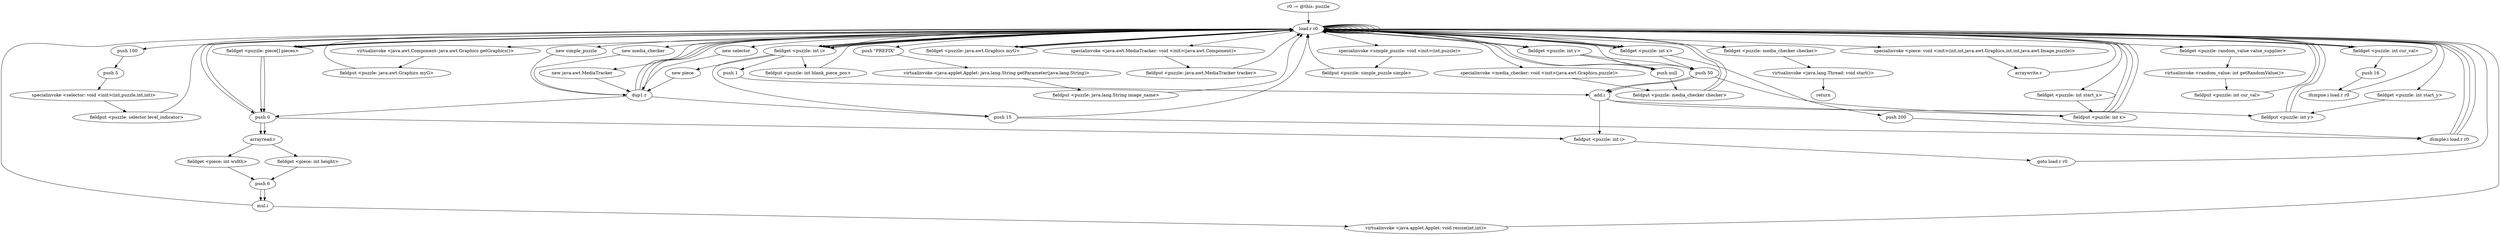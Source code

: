 digraph "" {
    "r0 := @this: puzzle"
    "load.r r0"
    "r0 := @this: puzzle"->"load.r r0";
    "load.r r0"->"load.r r0";
    "virtualinvoke <java.awt.Component: java.awt.Graphics getGraphics()>"
    "load.r r0"->"virtualinvoke <java.awt.Component: java.awt.Graphics getGraphics()>";
    "fieldput <puzzle: java.awt.Graphics myG>"
    "virtualinvoke <java.awt.Component: java.awt.Graphics getGraphics()>"->"fieldput <puzzle: java.awt.Graphics myG>";
    "fieldput <puzzle: java.awt.Graphics myG>"->"load.r r0";
    "push null"
    "load.r r0"->"push null";
    "fieldput <puzzle: media_checker checker>"
    "push null"->"fieldput <puzzle: media_checker checker>";
    "fieldput <puzzle: media_checker checker>"->"load.r r0";
    "new java.awt.MediaTracker"
    "load.r r0"->"new java.awt.MediaTracker";
    "dup1.r"
    "new java.awt.MediaTracker"->"dup1.r";
    "dup1.r"->"load.r r0";
    "specialinvoke <java.awt.MediaTracker: void <init>(java.awt.Component)>"
    "load.r r0"->"specialinvoke <java.awt.MediaTracker: void <init>(java.awt.Component)>";
    "fieldput <puzzle: java.awt.MediaTracker tracker>"
    "specialinvoke <java.awt.MediaTracker: void <init>(java.awt.Component)>"->"fieldput <puzzle: java.awt.MediaTracker tracker>";
    "fieldput <puzzle: java.awt.MediaTracker tracker>"->"load.r r0";
    "new selector"
    "load.r r0"->"new selector";
    "new selector"->"dup1.r";
    "push 0"
    "dup1.r"->"push 0";
    "push 0"->"load.r r0";
    "push 100"
    "load.r r0"->"push 100";
    "push 5"
    "push 100"->"push 5";
    "specialinvoke <selector: void <init>(int,puzzle,int,int)>"
    "push 5"->"specialinvoke <selector: void <init>(int,puzzle,int,int)>";
    "fieldput <puzzle: selector level_indicator>"
    "specialinvoke <selector: void <init>(int,puzzle,int,int)>"->"fieldput <puzzle: selector level_indicator>";
    "fieldput <puzzle: selector level_indicator>"->"load.r r0";
    "load.r r0"->"load.r r0";
    "push \"PREFIX\""
    "load.r r0"->"push \"PREFIX\"";
    "virtualinvoke <java.applet.Applet: java.lang.String getParameter(java.lang.String)>"
    "push \"PREFIX\""->"virtualinvoke <java.applet.Applet: java.lang.String getParameter(java.lang.String)>";
    "fieldput <puzzle: java.lang.String image_name>"
    "virtualinvoke <java.applet.Applet: java.lang.String getParameter(java.lang.String)>"->"fieldput <puzzle: java.lang.String image_name>";
    "fieldput <puzzle: java.lang.String image_name>"->"load.r r0";
    "load.r r0"->"load.r r0";
    "fieldget <puzzle: int start_x>"
    "load.r r0"->"fieldget <puzzle: int start_x>";
    "fieldput <puzzle: int x>"
    "fieldget <puzzle: int start_x>"->"fieldput <puzzle: int x>";
    "fieldput <puzzle: int x>"->"load.r r0";
    "load.r r0"->"load.r r0";
    "fieldget <puzzle: int start_y>"
    "load.r r0"->"fieldget <puzzle: int start_y>";
    "fieldput <puzzle: int y>"
    "fieldget <puzzle: int start_y>"->"fieldput <puzzle: int y>";
    "fieldput <puzzle: int y>"->"load.r r0";
    "load.r r0"->"push 0";
    "fieldput <puzzle: int i>"
    "push 0"->"fieldput <puzzle: int i>";
    "goto load.r r0"
    "fieldput <puzzle: int i>"->"goto load.r r0";
    "goto load.r r0"->"load.r r0";
    "fieldget <puzzle: int i>"
    "load.r r0"->"fieldget <puzzle: int i>";
    "push 15"
    "fieldget <puzzle: int i>"->"push 15";
    "ifcmple.i load.r r0"
    "push 15"->"ifcmple.i load.r r0";
    "ifcmple.i load.r r0"->"load.r r0";
    "new simple_puzzle"
    "load.r r0"->"new simple_puzzle";
    "new simple_puzzle"->"dup1.r";
    "dup1.r"->"push 15";
    "push 15"->"load.r r0";
    "specialinvoke <simple_puzzle: void <init>(int,puzzle)>"
    "load.r r0"->"specialinvoke <simple_puzzle: void <init>(int,puzzle)>";
    "fieldput <puzzle: simple_puzzle simple>"
    "specialinvoke <simple_puzzle: void <init>(int,puzzle)>"->"fieldput <puzzle: simple_puzzle simple>";
    "fieldput <puzzle: simple_puzzle simple>"->"load.r r0";
    "load.r r0"->"load.r r0";
    "fieldget <puzzle: piece[] pieces>"
    "load.r r0"->"fieldget <puzzle: piece[] pieces>";
    "fieldget <puzzle: piece[] pieces>"->"push 0";
    "arrayread.r"
    "push 0"->"arrayread.r";
    "fieldget <piece: int width>"
    "arrayread.r"->"fieldget <piece: int width>";
    "push 6"
    "fieldget <piece: int width>"->"push 6";
    "mul.i"
    "push 6"->"mul.i";
    "mul.i"->"load.r r0";
    "load.r r0"->"fieldget <puzzle: piece[] pieces>";
    "fieldget <puzzle: piece[] pieces>"->"push 0";
    "push 0"->"arrayread.r";
    "fieldget <piece: int height>"
    "arrayread.r"->"fieldget <piece: int height>";
    "fieldget <piece: int height>"->"push 6";
    "push 6"->"mul.i";
    "virtualinvoke <java.applet.Applet: void resize(int,int)>"
    "mul.i"->"virtualinvoke <java.applet.Applet: void resize(int,int)>";
    "virtualinvoke <java.applet.Applet: void resize(int,int)>"->"load.r r0";
    "new media_checker"
    "load.r r0"->"new media_checker";
    "new media_checker"->"dup1.r";
    "dup1.r"->"load.r r0";
    "fieldget <puzzle: java.awt.Graphics myG>"
    "load.r r0"->"fieldget <puzzle: java.awt.Graphics myG>";
    "fieldget <puzzle: java.awt.Graphics myG>"->"load.r r0";
    "specialinvoke <media_checker: void <init>(java.awt.Graphics,puzzle)>"
    "load.r r0"->"specialinvoke <media_checker: void <init>(java.awt.Graphics,puzzle)>";
    "specialinvoke <media_checker: void <init>(java.awt.Graphics,puzzle)>"->"fieldput <puzzle: media_checker checker>";
    "fieldput <puzzle: media_checker checker>"->"load.r r0";
    "fieldget <puzzle: media_checker checker>"
    "load.r r0"->"fieldget <puzzle: media_checker checker>";
    "virtualinvoke <java.lang.Thread: void start()>"
    "fieldget <puzzle: media_checker checker>"->"virtualinvoke <java.lang.Thread: void start()>";
    "return"
    "virtualinvoke <java.lang.Thread: void start()>"->"return";
    "ifcmple.i load.r r0"->"load.r r0";
    "load.r r0"->"load.r r0";
    "fieldget <puzzle: random_value value_supplier>"
    "load.r r0"->"fieldget <puzzle: random_value value_supplier>";
    "virtualinvoke <random_value: int getRandomValue()>"
    "fieldget <puzzle: random_value value_supplier>"->"virtualinvoke <random_value: int getRandomValue()>";
    "fieldput <puzzle: int cur_val>"
    "virtualinvoke <random_value: int getRandomValue()>"->"fieldput <puzzle: int cur_val>";
    "fieldput <puzzle: int cur_val>"->"load.r r0";
    "fieldget <puzzle: int cur_val>"
    "load.r r0"->"fieldget <puzzle: int cur_val>";
    "push 16"
    "fieldget <puzzle: int cur_val>"->"push 16";
    "ifcmpne.i load.r r0"
    "push 16"->"ifcmpne.i load.r r0";
    "ifcmpne.i load.r r0"->"load.r r0";
    "load.r r0"->"load.r r0";
    "load.r r0"->"fieldget <puzzle: int i>";
    "fieldput <puzzle: int blank_piece_pos>"
    "fieldget <puzzle: int i>"->"fieldput <puzzle: int blank_piece_pos>";
    "fieldput <puzzle: int blank_piece_pos>"->"load.r r0";
    "load.r r0"->"fieldget <puzzle: piece[] pieces>";
    "fieldget <puzzle: piece[] pieces>"->"load.r r0";
    "load.r r0"->"fieldget <puzzle: int i>";
    "new piece"
    "fieldget <puzzle: int i>"->"new piece";
    "new piece"->"dup1.r";
    "dup1.r"->"load.r r0";
    "load.r r0"->"fieldget <puzzle: int i>";
    "fieldget <puzzle: int i>"->"load.r r0";
    "load.r r0"->"fieldget <puzzle: int cur_val>";
    "fieldget <puzzle: int cur_val>"->"load.r r0";
    "load.r r0"->"fieldget <puzzle: java.awt.Graphics myG>";
    "fieldget <puzzle: java.awt.Graphics myG>"->"load.r r0";
    "fieldget <puzzle: int x>"
    "load.r r0"->"fieldget <puzzle: int x>";
    "fieldget <puzzle: int x>"->"load.r r0";
    "fieldget <puzzle: int y>"
    "load.r r0"->"fieldget <puzzle: int y>";
    "fieldget <puzzle: int y>"->"push null";
    "push null"->"load.r r0";
    "specialinvoke <piece: void <init>(int,int,java.awt.Graphics,int,int,java.awt.Image,puzzle)>"
    "load.r r0"->"specialinvoke <piece: void <init>(int,int,java.awt.Graphics,int,int,java.awt.Image,puzzle)>";
    "arraywrite.r"
    "specialinvoke <piece: void <init>(int,int,java.awt.Graphics,int,int,java.awt.Image,puzzle)>"->"arraywrite.r";
    "arraywrite.r"->"load.r r0";
    "load.r r0"->"load.r r0";
    "load.r r0"->"fieldget <puzzle: int x>";
    "push 50"
    "fieldget <puzzle: int x>"->"push 50";
    "add.i"
    "push 50"->"add.i";
    "add.i"->"fieldput <puzzle: int x>";
    "fieldput <puzzle: int x>"->"load.r r0";
    "load.r r0"->"fieldget <puzzle: int x>";
    "push 200"
    "fieldget <puzzle: int x>"->"push 200";
    "push 200"->"ifcmple.i load.r r0";
    "ifcmple.i load.r r0"->"load.r r0";
    "load.r r0"->"push 50";
    "push 50"->"fieldput <puzzle: int x>";
    "fieldput <puzzle: int x>"->"load.r r0";
    "load.r r0"->"load.r r0";
    "load.r r0"->"fieldget <puzzle: int y>";
    "fieldget <puzzle: int y>"->"push 50";
    "push 50"->"add.i";
    "add.i"->"fieldput <puzzle: int y>";
    "fieldput <puzzle: int y>"->"load.r r0";
    "load.r r0"->"load.r r0";
    "load.r r0"->"fieldget <puzzle: int i>";
    "push 1"
    "fieldget <puzzle: int i>"->"push 1";
    "push 1"->"add.i";
    "add.i"->"fieldput <puzzle: int i>";
}
